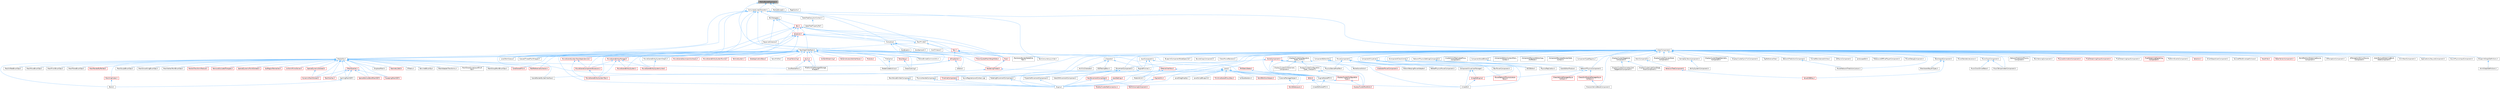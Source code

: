 digraph "MallocBinnedCommon.h"
{
 // INTERACTIVE_SVG=YES
 // LATEX_PDF_SIZE
  bgcolor="transparent";
  edge [fontname=Helvetica,fontsize=10,labelfontname=Helvetica,labelfontsize=10];
  node [fontname=Helvetica,fontsize=10,shape=box,height=0.2,width=0.4];
  Node1 [id="Node000001",label="MallocBinnedCommon.h",height=0.2,width=0.4,color="gray40", fillcolor="grey60", style="filled", fontcolor="black",tooltip=" "];
  Node1 -> Node2 [id="edge1_Node000001_Node000002",dir="back",color="steelblue1",style="solid",tooltip=" "];
  Node2 [id="Node000002",label="ConcurrentLinearAllocator.h",height=0.2,width=0.4,color="grey40", fillcolor="white", style="filled",URL="$d7/d84/ConcurrentLinearAllocator_8h.html",tooltip=" "];
  Node2 -> Node3 [id="edge2_Node000002_Node000003",dir="back",color="steelblue1",style="solid",tooltip=" "];
  Node3 [id="Node000003",label="ActorComponent.h",height=0.2,width=0.4,color="grey40", fillcolor="white", style="filled",URL="$da/db1/ActorComponent_8h.html",tooltip=" "];
  Node3 -> Node4 [id="edge3_Node000003_Node000004",dir="back",color="steelblue1",style="solid",tooltip=" "];
  Node4 [id="Node000004",label="AIPerceptionComponent.h",height=0.2,width=0.4,color="grey40", fillcolor="white", style="filled",URL="$d6/d0a/AIPerceptionComponent_8h.html",tooltip=" "];
  Node3 -> Node5 [id="edge4_Node000003_Node000005",dir="back",color="steelblue1",style="solid",tooltip=" "];
  Node5 [id="Node000005",label="AIPerceptionStimuliSource\lComponent.h",height=0.2,width=0.4,color="grey40", fillcolor="white", style="filled",URL="$df/da3/AIPerceptionStimuliSourceComponent_8h.html",tooltip=" "];
  Node3 -> Node6 [id="edge5_Node000003_Node000006",dir="back",color="steelblue1",style="solid",tooltip=" "];
  Node6 [id="Node000006",label="ActorTextureStreamingBuild\lDataComponent.h",height=0.2,width=0.4,color="grey40", fillcolor="white", style="filled",URL="$d2/d6d/ActorTextureStreamingBuildDataComponent_8h.html",tooltip=" "];
  Node3 -> Node7 [id="edge6_Node000003_Node000007",dir="back",color="steelblue1",style="solid",tooltip=" "];
  Node7 [id="Node000007",label="AnimNextComponent.h",height=0.2,width=0.4,color="grey40", fillcolor="white", style="filled",URL="$d2/d67/AnimNextComponent_8h.html",tooltip=" "];
  Node3 -> Node8 [id="edge7_Node000003_Node000008",dir="back",color="steelblue1",style="solid",tooltip=" "];
  Node8 [id="Node000008",label="ApplicationLifecycleComponent.h",height=0.2,width=0.4,color="grey40", fillcolor="white", style="filled",URL="$de/db6/ApplicationLifecycleComponent_8h.html",tooltip=" "];
  Node3 -> Node9 [id="edge8_Node000003_Node000009",dir="back",color="steelblue1",style="solid",tooltip=" "];
  Node9 [id="Node000009",label="AsyncPhysicsInputComponent.h",height=0.2,width=0.4,color="grey40", fillcolor="white", style="filled",URL="$da/d20/AsyncPhysicsInputComponent_8h.html",tooltip=" "];
  Node3 -> Node10 [id="edge9_Node000003_Node000010",dir="back",color="steelblue1",style="solid",tooltip=" "];
  Node10 [id="Node000010",label="BlackboardComponent.h",height=0.2,width=0.4,color="grey40", fillcolor="white", style="filled",URL="$d9/d2d/BlackboardComponent_8h.html",tooltip=" "];
  Node10 -> Node11 [id="edge10_Node000010_Node000011",dir="back",color="steelblue1",style="solid",tooltip=" "];
  Node11 [id="Node000011",label="BlackboardKeyAllTypes.h",height=0.2,width=0.4,color="grey40", fillcolor="white", style="filled",URL="$d5/d34/BlackboardKeyAllTypes_8h.html",tooltip=" "];
  Node10 -> Node12 [id="edge11_Node000010_Node000012",dir="back",color="steelblue1",style="solid",tooltip=" "];
  Node12 [id="Node000012",label="ValueOrBBKey.h",height=0.2,width=0.4,color="red", fillcolor="#FFF0F0", style="filled",URL="$d4/d32/ValueOrBBKey_8h.html",tooltip=" "];
  Node3 -> Node36 [id="edge12_Node000003_Node000036",dir="back",color="steelblue1",style="solid",tooltip=" "];
  Node36 [id="Node000036",label="BlueprintComponentNodeSpawner.h",height=0.2,width=0.4,color="grey40", fillcolor="white", style="filled",URL="$d2/d98/BlueprintComponentNodeSpawner_8h.html",tooltip=" "];
  Node3 -> Node37 [id="edge13_Node000003_Node000037",dir="back",color="steelblue1",style="solid",tooltip=" "];
  Node37 [id="Node000037",label="BlueprintGraphDefinitions.h",height=0.2,width=0.4,color="grey40", fillcolor="white", style="filled",URL="$d7/d5e/BlueprintGraphDefinitions_8h.html",tooltip=" "];
  Node37 -> Node38 [id="edge14_Node000037_Node000038",dir="back",color="steelblue1",style="solid",tooltip=" "];
  Node38 [id="Node000038",label="AnimGraphDefinitions.h",height=0.2,width=0.4,color="grey40", fillcolor="white", style="filled",URL="$d9/d78/AnimGraphDefinitions_8h.html",tooltip=" "];
  Node3 -> Node39 [id="edge15_Node000003_Node000039",dir="back",color="steelblue1",style="solid",tooltip=" "];
  Node39 [id="Node000039",label="BoundsCopyComponent.h",height=0.2,width=0.4,color="grey40", fillcolor="white", style="filled",URL="$d2/d10/BoundsCopyComponent_8h.html",tooltip=" "];
  Node3 -> Node40 [id="edge16_Node000003_Node000040",dir="back",color="steelblue1",style="solid",tooltip=" "];
  Node40 [id="Node000040",label="BrainComponent.h",height=0.2,width=0.4,color="grey40", fillcolor="white", style="filled",URL="$d6/dc0/BrainComponent_8h.html",tooltip=" "];
  Node40 -> Node41 [id="edge17_Node000040_Node000041",dir="back",color="steelblue1",style="solid",tooltip=" "];
  Node41 [id="Node000041",label="BehaviorTreeComponent.h",height=0.2,width=0.4,color="red", fillcolor="#FFF0F0", style="filled",URL="$dc/d7b/BehaviorTreeComponent_8h.html",tooltip=" "];
  Node41 -> Node12 [id="edge18_Node000041_Node000012",dir="back",color="steelblue1",style="solid",tooltip=" "];
  Node3 -> Node69 [id="edge19_Node000003_Node000069",dir="back",color="steelblue1",style="solid",tooltip=" "];
  Node69 [id="Node000069",label="ChaosMoverBackend.h",height=0.2,width=0.4,color="grey40", fillcolor="white", style="filled",URL="$de/d0f/ChaosMoverBackend_8h.html",tooltip=" "];
  Node3 -> Node70 [id="edge20_Node000003_Node000070",dir="back",color="steelblue1",style="solid",tooltip=" "];
  Node70 [id="Node000070",label="Character.h",height=0.2,width=0.4,color="grey40", fillcolor="white", style="filled",URL="$db/dc7/Character_8h.html",tooltip=" "];
  Node70 -> Node71 [id="edge21_Node000070_Node000071",dir="back",color="steelblue1",style="solid",tooltip=" "];
  Node71 [id="Node000071",label="ArchVisCharacter.h",height=0.2,width=0.4,color="grey40", fillcolor="white", style="filled",URL="$d3/d2b/ArchVisCharacter_8h.html",tooltip=" "];
  Node70 -> Node72 [id="edge22_Node000070_Node000072",dir="back",color="steelblue1",style="solid",tooltip=" "];
  Node72 [id="Node000072",label="EQSTestingPawn.h",height=0.2,width=0.4,color="grey40", fillcolor="white", style="filled",URL="$de/d48/EQSTestingPawn_8h.html",tooltip=" "];
  Node70 -> Node73 [id="edge23_Node000070_Node000073",dir="back",color="steelblue1",style="solid",tooltip=" "];
  Node73 [id="Node000073",label="EngineMinimal.h",height=0.2,width=0.4,color="grey40", fillcolor="white", style="filled",URL="$d0/d2c/EngineMinimal_8h.html",tooltip=" "];
  Node73 -> Node74 [id="edge24_Node000073_Node000074",dir="back",color="steelblue1",style="solid",tooltip=" "];
  Node74 [id="Node000074",label="Engine.h",height=0.2,width=0.4,color="grey40", fillcolor="white", style="filled",URL="$d1/d34/Public_2Engine_8h.html",tooltip=" "];
  Node3 -> Node75 [id="edge25_Node000003_Node000075",dir="back",color="steelblue1",style="solid",tooltip=" "];
  Node75 [id="Node000075",label="ClusterUnionReplicatedProxy\lComponent.h",height=0.2,width=0.4,color="grey40", fillcolor="white", style="filled",URL="$da/d2c/ClusterUnionReplicatedProxyComponent_8h.html",tooltip=" "];
  Node3 -> Node76 [id="edge26_Node000003_Node000076",dir="back",color="steelblue1",style="solid",tooltip=" "];
  Node76 [id="Node000076",label="ComponentAssetBroker.h",height=0.2,width=0.4,color="grey40", fillcolor="white", style="filled",URL="$da/ddd/ComponentAssetBroker_8h.html",tooltip=" "];
  Node76 -> Node77 [id="edge27_Node000076_Node000077",dir="back",color="steelblue1",style="solid",tooltip=" "];
  Node77 [id="Node000077",label="AudioEditorModule.h",height=0.2,width=0.4,color="grey40", fillcolor="white", style="filled",URL="$d4/d28/AudioEditorModule_8h.html",tooltip=" "];
  Node3 -> Node78 [id="edge28_Node000003_Node000078",dir="back",color="steelblue1",style="solid",tooltip=" "];
  Node78 [id="Node000078",label="ComponentEditorContextMenu\lContex.h",height=0.2,width=0.4,color="grey40", fillcolor="white", style="filled",URL="$db/d71/ComponentEditorContextMenuContex_8h.html",tooltip=" "];
  Node3 -> Node79 [id="edge29_Node000003_Node000079",dir="back",color="steelblue1",style="solid",tooltip=" "];
  Node79 [id="Node000079",label="ComponentEditorUtils.h",height=0.2,width=0.4,color="grey40", fillcolor="white", style="filled",URL="$d0/d4b/ComponentEditorUtils_8h.html",tooltip=" "];
  Node79 -> Node80 [id="edge30_Node000079_Node000080",dir="back",color="steelblue1",style="solid",tooltip=" "];
  Node80 [id="Node000080",label="PackedLevelActor.h",height=0.2,width=0.4,color="grey40", fillcolor="white", style="filled",URL="$d7/dfa/PackedLevelActor_8h.html",tooltip=" "];
  Node79 -> Node81 [id="edge31_Node000079_Node000081",dir="back",color="steelblue1",style="solid",tooltip=" "];
  Node81 [id="Node000081",label="UnrealEd.h",height=0.2,width=0.4,color="grey40", fillcolor="white", style="filled",URL="$d2/d5f/UnrealEd_8h.html",tooltip=" "];
  Node3 -> Node82 [id="edge32_Node000003_Node000082",dir="back",color="steelblue1",style="solid",tooltip=" "];
  Node82 [id="Node000082",label="ComponentElementEditorCopy\lAndPaste.h",height=0.2,width=0.4,color="grey40", fillcolor="white", style="filled",URL="$da/d37/ComponentElementEditorCopyAndPaste_8h.html",tooltip=" "];
  Node3 -> Node83 [id="edge33_Node000003_Node000083",dir="back",color="steelblue1",style="solid",tooltip=" "];
  Node83 [id="Node000083",label="ComponentRecreateRenderState\lContext.h",height=0.2,width=0.4,color="grey40", fillcolor="white", style="filled",URL="$de/dd0/ComponentRecreateRenderStateContext_8h.html",tooltip=" "];
  Node3 -> Node84 [id="edge34_Node000003_Node000084",dir="back",color="steelblue1",style="solid",tooltip=" "];
  Node84 [id="Node000084",label="ComponentTypeRegistry.h",height=0.2,width=0.4,color="grey40", fillcolor="white", style="filled",URL="$dd/d81/ComponentTypeRegistry_8h.html",tooltip=" "];
  Node3 -> Node85 [id="edge35_Node000003_Node000085",dir="back",color="steelblue1",style="solid",tooltip=" "];
  Node85 [id="Node000085",label="ComponentVisualizer.h",height=0.2,width=0.4,color="grey40", fillcolor="white", style="filled",URL="$d3/d9b/ComponentVisualizer_8h.html",tooltip=" "];
  Node85 -> Node86 [id="edge36_Node000085_Node000086",dir="back",color="steelblue1",style="solid",tooltip=" "];
  Node86 [id="Node000086",label="ComponentVisualizerManager.h",height=0.2,width=0.4,color="grey40", fillcolor="white", style="filled",URL="$d5/d81/ComponentVisualizerManager_8h.html",tooltip=" "];
  Node86 -> Node81 [id="edge37_Node000086_Node000081",dir="back",color="steelblue1",style="solid",tooltip=" "];
  Node86 -> Node87 [id="edge38_Node000086_Node000087",dir="back",color="steelblue1",style="solid",tooltip=" "];
  Node87 [id="Node000087",label="UnrealEdEngine.h",height=0.2,width=0.4,color="red", fillcolor="#FFF0F0", style="filled",URL="$d2/d51/UnrealEdEngine_8h.html",tooltip=" "];
  Node87 -> Node81 [id="edge39_Node000087_Node000081",dir="back",color="steelblue1",style="solid",tooltip=" "];
  Node85 -> Node81 [id="edge40_Node000085_Node000081",dir="back",color="steelblue1",style="solid",tooltip=" "];
  Node85 -> Node87 [id="edge41_Node000085_Node000087",dir="back",color="steelblue1",style="solid",tooltip=" "];
  Node3 -> Node89 [id="edge42_Node000003_Node000089",dir="back",color="steelblue1",style="solid",tooltip=" "];
  Node89 [id="Node000089",label="DisplayClusterConfiguration\lTypes_ICVFX.h",height=0.2,width=0.4,color="grey40", fillcolor="white", style="filled",URL="$d3/dc4/DisplayClusterConfigurationTypes__ICVFX_8h.html",tooltip=" "];
  Node89 -> Node90 [id="edge43_Node000089_Node000090",dir="back",color="steelblue1",style="solid",tooltip=" "];
  Node90 [id="Node000090",label="DisplayClusterConfiguration\lTypes.h",height=0.2,width=0.4,color="red", fillcolor="#FFF0F0", style="filled",URL="$d5/dc6/DisplayClusterConfigurationTypes_8h.html",tooltip=" "];
  Node90 -> Node93 [id="edge44_Node000090_Node000093",dir="back",color="steelblue1",style="solid",tooltip=" "];
  Node93 [id="Node000093",label="DisplayClusterNetConnection.h",height=0.2,width=0.4,color="red", fillcolor="#FFF0F0", style="filled",URL="$d0/df0/DisplayClusterNetConnection_8h.html",tooltip=" "];
  Node90 -> Node95 [id="edge45_Node000090_Node000095",dir="back",color="steelblue1",style="solid",tooltip=" "];
  Node95 [id="Node000095",label="DisplayClusterRootActor.h",height=0.2,width=0.4,color="red", fillcolor="#FFF0F0", style="filled",URL="$d0/d41/DisplayClusterRootActor_8h.html",tooltip=" "];
  Node89 -> Node100 [id="edge46_Node000089_Node000100",dir="back",color="steelblue1",style="solid",tooltip=" "];
  Node100 [id="Node000100",label="DisplayClusterConfiguration\lTypes_Viewport.h",height=0.2,width=0.4,color="grey40", fillcolor="white", style="filled",URL="$d1/d6b/DisplayClusterConfigurationTypes__Viewport_8h.html",tooltip=" "];
  Node100 -> Node90 [id="edge47_Node000100_Node000090",dir="back",color="steelblue1",style="solid",tooltip=" "];
  Node100 -> Node95 [id="edge48_Node000100_Node000095",dir="back",color="steelblue1",style="solid",tooltip=" "];
  Node89 -> Node101 [id="edge49_Node000089_Node000101",dir="back",color="steelblue1",style="solid",tooltip=" "];
  Node101 [id="Node000101",label="DisplayClusterICVFXCamera\lComponent.h",height=0.2,width=0.4,color="grey40", fillcolor="white", style="filled",URL="$d9/de0/DisplayClusterICVFXCameraComponent_8h.html",tooltip=" "];
  Node89 -> Node95 [id="edge50_Node000089_Node000095",dir="back",color="steelblue1",style="solid",tooltip=" "];
  Node3 -> Node102 [id="edge51_Node000003_Node000102",dir="back",color="steelblue1",style="solid",tooltip=" "];
  Node102 [id="Node000102",label="DisplayClusterPreviewShare\lComponent.h",height=0.2,width=0.4,color="grey40", fillcolor="white", style="filled",URL="$d0/d2c/DisplayClusterPreviewShareComponent_8h.html",tooltip=" "];
  Node3 -> Node103 [id="edge52_Node000003_Node000103",dir="back",color="steelblue1",style="solid",tooltip=" "];
  Node103 [id="Node000103",label="DisplayClusterStageActor\lComponent.h",height=0.2,width=0.4,color="grey40", fillcolor="white", style="filled",URL="$d6/d98/DisplayClusterStageActorComponent_8h.html",tooltip=" "];
  Node103 -> Node104 [id="edge53_Node000103_Node000104",dir="back",color="steelblue1",style="solid",tooltip=" "];
  Node104 [id="Node000104",label="DisplayClusterChromakeyCard\lStageActorComponent.h",height=0.2,width=0.4,color="grey40", fillcolor="white", style="filled",URL="$db/dbc/DisplayClusterChromakeyCardStageActorComponent_8h.html",tooltip=" "];
  Node103 -> Node105 [id="edge54_Node000103_Node000105",dir="back",color="steelblue1",style="solid",tooltip=" "];
  Node105 [id="Node000105",label="DisplayClusterLightCardStage\lActorComponent.h",height=0.2,width=0.4,color="grey40", fillcolor="white", style="filled",URL="$d0/db9/DisplayClusterLightCardStageActorComponent_8h.html",tooltip=" "];
  Node3 -> Node106 [id="edge55_Node000003_Node000106",dir="back",color="steelblue1",style="solid",tooltip=" "];
  Node106 [id="Node000106",label="DisplayClusterStageGeometry\lComponent.h",height=0.2,width=0.4,color="grey40", fillcolor="white", style="filled",URL="$d2/df3/DisplayClusterStageGeometryComponent_8h.html",tooltip=" "];
  Node3 -> Node107 [id="edge56_Node000003_Node000107",dir="back",color="steelblue1",style="solid",tooltip=" "];
  Node107 [id="Node000107",label="DisplayClusterSyncTickComponent.h",height=0.2,width=0.4,color="grey40", fillcolor="white", style="filled",URL="$d5/d00/DisplayClusterSyncTickComponent_8h.html",tooltip=" "];
  Node3 -> Node108 [id="edge57_Node000003_Node000108",dir="back",color="steelblue1",style="solid",tooltip=" "];
  Node108 [id="Node000108",label="DlgReferenceTree.h",height=0.2,width=0.4,color="grey40", fillcolor="white", style="filled",URL="$db/dd3/DlgReferenceTree_8h.html",tooltip=" "];
  Node3 -> Node73 [id="edge58_Node000003_Node000073",dir="back",color="steelblue1",style="solid",tooltip=" "];
  Node3 -> Node109 [id="edge59_Node000003_Node000109",dir="back",color="steelblue1",style="solid",tooltip=" "];
  Node109 [id="Node000109",label="EngineSharedPCH.h",height=0.2,width=0.4,color="grey40", fillcolor="white", style="filled",URL="$dc/dbb/EngineSharedPCH_8h.html",tooltip=" "];
  Node109 -> Node110 [id="edge60_Node000109_Node000110",dir="back",color="steelblue1",style="solid",tooltip=" "];
  Node110 [id="Node000110",label="UnrealEdSharedPCH.h",height=0.2,width=0.4,color="grey40", fillcolor="white", style="filled",URL="$d1/de6/UnrealEdSharedPCH_8h.html",tooltip=" "];
  Node3 -> Node111 [id="edge61_Node000003_Node000111",dir="back",color="steelblue1",style="solid",tooltip=" "];
  Node111 [id="Node000111",label="GameplayTasksComponent.h",height=0.2,width=0.4,color="grey40", fillcolor="white", style="filled",URL="$d6/d36/GameplayTasksComponent_8h.html",tooltip=" "];
  Node111 -> Node112 [id="edge62_Node000111_Node000112",dir="back",color="steelblue1",style="solid",tooltip=" "];
  Node112 [id="Node000112",label="AbilitySystemComponent.h",height=0.2,width=0.4,color="grey40", fillcolor="white", style="filled",URL="$d0/da3/AbilitySystemComponent_8h.html",tooltip=" "];
  Node3 -> Node113 [id="edge63_Node000003_Node000113",dir="back",color="steelblue1",style="solid",tooltip=" "];
  Node113 [id="Node000113",label="InputComponent.h",height=0.2,width=0.4,color="grey40", fillcolor="white", style="filled",URL="$d4/de7/InputComponent_8h.html",tooltip=" "];
  Node113 -> Node73 [id="edge64_Node000113_Node000073",dir="back",color="steelblue1",style="solid",tooltip=" "];
  Node113 -> Node109 [id="edge65_Node000113_Node000109",dir="back",color="steelblue1",style="solid",tooltip=" "];
  Node113 -> Node114 [id="edge66_Node000113_Node000114",dir="back",color="steelblue1",style="solid",tooltip=" "];
  Node114 [id="Node000114",label="InputSettings.h",height=0.2,width=0.4,color="red", fillcolor="#FFF0F0", style="filled",URL="$da/d88/InputSettings_8h.html",tooltip=" "];
  Node114 -> Node74 [id="edge67_Node000114_Node000074",dir="back",color="steelblue1",style="solid",tooltip=" "];
  Node3 -> Node117 [id="edge68_Node000003_Node000117",dir="back",color="steelblue1",style="solid",tooltip=" "];
  Node117 [id="Node000117",label="KismetReinstanceUtilities.h",height=0.2,width=0.4,color="grey40", fillcolor="white", style="filled",URL="$d4/dae/KismetReinstanceUtilities_8h.html",tooltip=" "];
  Node3 -> Node118 [id="edge69_Node000003_Node000118",dir="back",color="steelblue1",style="solid",tooltip=" "];
  Node118 [id="Node000118",label="LODSyncComponent.h",height=0.2,width=0.4,color="grey40", fillcolor="white", style="filled",URL="$d0/dbf/LODSyncComponent_8h.html",tooltip=" "];
  Node3 -> Node119 [id="edge70_Node000003_Node000119",dir="back",color="steelblue1",style="solid",tooltip=" "];
  Node119 [id="Node000119",label="LandscapeEdit.h",height=0.2,width=0.4,color="grey40", fillcolor="white", style="filled",URL="$df/d61/LandscapeEdit_8h.html",tooltip=" "];
  Node3 -> Node120 [id="edge71_Node000003_Node000120",dir="back",color="steelblue1",style="solid",tooltip=" "];
  Node120 [id="Node000120",label="Level.h",height=0.2,width=0.4,color="grey40", fillcolor="white", style="filled",URL="$d9/da2/Level_8h.html",tooltip=" "];
  Node120 -> Node121 [id="edge72_Node000120_Node000121",dir="back",color="steelblue1",style="solid",tooltip=" "];
  Node121 [id="Node000121",label="AsyncRegisterLevelContext.cpp",height=0.2,width=0.4,color="grey40", fillcolor="white", style="filled",URL="$da/df8/AsyncRegisterLevelContext_8cpp.html",tooltip=" "];
  Node120 -> Node122 [id="edge73_Node000120_Node000122",dir="back",color="steelblue1",style="solid",tooltip=" "];
  Node122 [id="Node000122",label="Editor.h",height=0.2,width=0.4,color="red", fillcolor="#FFF0F0", style="filled",URL="$de/d6e/Editor_8h.html",tooltip=" "];
  Node122 -> Node81 [id="edge74_Node000122_Node000081",dir="back",color="steelblue1",style="solid",tooltip=" "];
  Node122 -> Node110 [id="edge75_Node000122_Node000110",dir="back",color="steelblue1",style="solid",tooltip=" "];
  Node120 -> Node74 [id="edge76_Node000120_Node000074",dir="back",color="steelblue1",style="solid",tooltip=" "];
  Node120 -> Node109 [id="edge77_Node000120_Node000109",dir="back",color="steelblue1",style="solid",tooltip=" "];
  Node120 -> Node349 [id="edge78_Node000120_Node000349",dir="back",color="steelblue1",style="solid",tooltip=" "];
  Node349 [id="Node000349",label="EngineUtils.h",height=0.2,width=0.4,color="red", fillcolor="#FFF0F0", style="filled",URL="$d4/d61/EngineUtils_8h.html",tooltip=" "];
  Node349 -> Node74 [id="edge79_Node000349_Node000074",dir="back",color="steelblue1",style="solid",tooltip=" "];
  Node120 -> Node356 [id="edge80_Node000120_Node000356",dir="back",color="steelblue1",style="solid",tooltip=" "];
  Node356 [id="Node000356",label="ExternalPackageHelper.h",height=0.2,width=0.4,color="grey40", fillcolor="white", style="filled",URL="$d3/d2f/ExternalPackageHelper_8h.html",tooltip=" "];
  Node356 -> Node357 [id="edge81_Node000356_Node000357",dir="back",color="steelblue1",style="solid",tooltip=" "];
  Node357 [id="Node000357",label="WorldDataLayers.h",height=0.2,width=0.4,color="red", fillcolor="#FFF0F0", style="filled",URL="$d1/d1d/WorldDataLayers_8h.html",tooltip=" "];
  Node120 -> Node358 [id="edge82_Node000120_Node000358",dir="back",color="steelblue1",style="solid",tooltip=" "];
  Node358 [id="Node000358",label="LevelDragDropOp.h",height=0.2,width=0.4,color="grey40", fillcolor="white", style="filled",URL="$dc/da5/LevelDragDropOp_8h.html",tooltip=" "];
  Node120 -> Node359 [id="edge83_Node000120_Node000359",dir="back",color="steelblue1",style="solid",tooltip=" "];
  Node359 [id="Node000359",label="LevelScriptBlueprint.h",height=0.2,width=0.4,color="grey40", fillcolor="white", style="filled",URL="$da/dfb/LevelScriptBlueprint_8h.html",tooltip=" "];
  Node120 -> Node360 [id="edge84_Node000120_Node000360",dir="back",color="steelblue1",style="solid",tooltip=" "];
  Node360 [id="Node000360",label="PrimitiveSceneProxyDesc.h",height=0.2,width=0.4,color="red", fillcolor="#FFF0F0", style="filled",URL="$d8/d20/PrimitiveSceneProxyDesc_8h.html",tooltip=" "];
  Node120 -> Node371 [id="edge85_Node000120_Node000371",dir="back",color="steelblue1",style="solid",tooltip=" "];
  Node371 [id="Node000371",label="SurfaceIterators.h",height=0.2,width=0.4,color="grey40", fillcolor="white", style="filled",URL="$da/de6/SurfaceIterators_8h.html",tooltip=" "];
  Node120 -> Node357 [id="edge86_Node000120_Node000357",dir="back",color="steelblue1",style="solid",tooltip=" "];
  Node120 -> Node372 [id="edge87_Node000120_Node000372",dir="back",color="steelblue1",style="solid",tooltip=" "];
  Node372 [id="Node000372",label="WorldPartitionHelpers.h",height=0.2,width=0.4,color="red", fillcolor="#FFF0F0", style="filled",URL="$d9/dff/WorldPartitionHelpers_8h.html",tooltip=" "];
  Node3 -> Node374 [id="edge88_Node000003_Node000374",dir="back",color="steelblue1",style="solid",tooltip=" "];
  Node374 [id="Node000374",label="MarkActorRenderStateDirty\lTask.h",height=0.2,width=0.4,color="grey40", fillcolor="white", style="filled",URL="$d0/d61/MarkActorRenderStateDirtyTask_8h.html",tooltip=" "];
  Node3 -> Node375 [id="edge89_Node000003_Node000375",dir="back",color="steelblue1",style="solid",tooltip=" "];
  Node375 [id="Node000375",label="MaterialList.h",height=0.2,width=0.4,color="grey40", fillcolor="white", style="filled",URL="$df/d0c/MaterialList_8h.html",tooltip=" "];
  Node3 -> Node376 [id="edge90_Node000003_Node000376",dir="back",color="steelblue1",style="solid",tooltip=" "];
  Node376 [id="Node000376",label="MetasoundOfflinePlayerComponent.h",height=0.2,width=0.4,color="grey40", fillcolor="white", style="filled",URL="$d8/d8f/MetasoundOfflinePlayerComponent_8h.html",tooltip=" "];
  Node3 -> Node377 [id="edge91_Node000003_Node000377",dir="back",color="steelblue1",style="solid",tooltip=" "];
  Node377 [id="Node000377",label="ModularVehicleBaseComponent.h",height=0.2,width=0.4,color="grey40", fillcolor="white", style="filled",URL="$d3/dc7/ModularVehicleBaseComponent_8h.html",tooltip=" "];
  Node3 -> Node378 [id="edge92_Node000003_Node000378",dir="back",color="steelblue1",style="solid",tooltip=" "];
  Node378 [id="Node000378",label="MovementComponent.h",height=0.2,width=0.4,color="grey40", fillcolor="white", style="filled",URL="$dd/dc8/MovementComponent_8h.html",tooltip=" "];
  Node378 -> Node74 [id="edge93_Node000378_Node000074",dir="back",color="steelblue1",style="solid",tooltip=" "];
  Node378 -> Node379 [id="edge94_Node000378_Node000379",dir="back",color="steelblue1",style="solid",tooltip=" "];
  Node379 [id="Node000379",label="InterpToMovementComponent.h",height=0.2,width=0.4,color="grey40", fillcolor="white", style="filled",URL="$db/d5e/InterpToMovementComponent_8h.html",tooltip=" "];
  Node378 -> Node380 [id="edge95_Node000378_Node000380",dir="back",color="steelblue1",style="solid",tooltip=" "];
  Node380 [id="Node000380",label="NavMovementComponent.h",height=0.2,width=0.4,color="red", fillcolor="#FFF0F0", style="filled",URL="$de/d97/NavMovementComponent_8h.html",tooltip=" "];
  Node380 -> Node74 [id="edge96_Node000380_Node000074",dir="back",color="steelblue1",style="solid",tooltip=" "];
  Node380 -> Node381 [id="edge97_Node000380_Node000381",dir="back",color="steelblue1",style="solid",tooltip=" "];
  Node381 [id="Node000381",label="PathFollowingComponent.h",height=0.2,width=0.4,color="red", fillcolor="#FFF0F0", style="filled",URL="$d5/d0b/PathFollowingComponent_8h.html",tooltip=" "];
  Node378 -> Node403 [id="edge98_Node000378_Node000403",dir="back",color="steelblue1",style="solid",tooltip=" "];
  Node403 [id="Node000403",label="ProjectileMovementComponent.h",height=0.2,width=0.4,color="grey40", fillcolor="white", style="filled",URL="$dd/d2f/ProjectileMovementComponent_8h.html",tooltip=" "];
  Node403 -> Node74 [id="edge99_Node000403_Node000074",dir="back",color="steelblue1",style="solid",tooltip=" "];
  Node378 -> Node404 [id="edge100_Node000378_Node000404",dir="back",color="steelblue1",style="solid",tooltip=" "];
  Node404 [id="Node000404",label="RotatingMovementComponent.h",height=0.2,width=0.4,color="grey40", fillcolor="white", style="filled",URL="$da/db6/RotatingMovementComponent_8h.html",tooltip=" "];
  Node404 -> Node74 [id="edge101_Node000404_Node000074",dir="back",color="steelblue1",style="solid",tooltip=" "];
  Node3 -> Node405 [id="edge102_Node000003_Node000405",dir="back",color="steelblue1",style="solid",tooltip=" "];
  Node405 [id="Node000405",label="MoverComponent.h",height=0.2,width=0.4,color="grey40", fillcolor="white", style="filled",URL="$dc/d95/MoverComponent_8h.html",tooltip=" "];
  Node405 -> Node406 [id="edge103_Node000405_Node000406",dir="back",color="steelblue1",style="solid",tooltip=" "];
  Node406 [id="Node000406",label="CharacterMoverComponent.h",height=0.2,width=0.4,color="red", fillcolor="#FFF0F0", style="filled",URL="$d2/d92/CharacterMoverComponent_8h.html",tooltip=" "];
  Node405 -> Node409 [id="edge104_Node000405_Node000409",dir="back",color="steelblue1",style="solid",tooltip=" "];
  Node409 [id="Node000409",label="MotionWarpingMoverAdapter.h",height=0.2,width=0.4,color="grey40", fillcolor="white", style="filled",URL="$d2/dbb/MotionWarpingMoverAdapter_8h.html",tooltip=" "];
  Node405 -> Node400 [id="edge105_Node000405_Node000400",dir="back",color="steelblue1",style="solid",tooltip=" "];
  Node400 [id="Node000400",label="MoverNetworkPhysicsLiaison\lBase.h",height=0.2,width=0.4,color="red", fillcolor="#FFF0F0", style="filled",URL="$d6/d54/MoverNetworkPhysicsLiaisonBase_8h.html",tooltip=" "];
  Node405 -> Node410 [id="edge106_Node000405_Node000410",dir="back",color="steelblue1",style="solid",tooltip=" "];
  Node410 [id="Node000410",label="NavMoverComponent.h",height=0.2,width=0.4,color="grey40", fillcolor="white", style="filled",URL="$df/dbc/NavMoverComponent_8h.html",tooltip=" "];
  Node405 -> Node411 [id="edge107_Node000405_Node000411",dir="back",color="steelblue1",style="solid",tooltip=" "];
  Node411 [id="Node000411",label="PathedPhysicsMoverComponent.h",height=0.2,width=0.4,color="grey40", fillcolor="white", style="filled",URL="$d2/dea/PathedPhysicsMoverComponent_8h.html",tooltip=" "];
  Node405 -> Node412 [id="edge108_Node000405_Node000412",dir="back",color="steelblue1",style="solid",tooltip=" "];
  Node412 [id="Node000412",label="PhysicsStanceModifier.h",height=0.2,width=0.4,color="grey40", fillcolor="white", style="filled",URL="$dc/d04/PhysicsStanceModifier_8h.html",tooltip=" "];
  Node3 -> Node413 [id="edge109_Node000003_Node000413",dir="back",color="steelblue1",style="solid",tooltip=" "];
  Node413 [id="Node000413",label="MoverDebugComponent.h",height=0.2,width=0.4,color="grey40", fillcolor="white", style="filled",URL="$d8/d6c/MoverDebugComponent_8h.html",tooltip=" "];
  Node3 -> Node414 [id="edge110_Node000003_Node000414",dir="back",color="steelblue1",style="solid",tooltip=" "];
  Node414 [id="Node000414",label="MoverNetworkPredictionLiaison.h",height=0.2,width=0.4,color="grey40", fillcolor="white", style="filled",URL="$d3/da4/MoverNetworkPredictionLiaison_8h.html",tooltip=" "];
  Node3 -> Node415 [id="edge111_Node000003_Node000415",dir="back",color="steelblue1",style="solid",tooltip=" "];
  Node415 [id="Node000415",label="MoverStandaloneLiaison.h",height=0.2,width=0.4,color="grey40", fillcolor="white", style="filled",URL="$dd/d84/MoverStandaloneLiaison_8h.html",tooltip=" "];
  Node3 -> Node416 [id="edge112_Node000003_Node000416",dir="back",color="steelblue1",style="solid",tooltip=" "];
  Node416 [id="Node000416",label="MusicClockComponent.h",height=0.2,width=0.4,color="grey40", fillcolor="white", style="filled",URL="$dc/dd9/MusicClockComponent_8h.html",tooltip=" "];
  Node416 -> Node417 [id="edge113_Node000416_Node000417",dir="back",color="steelblue1",style="solid",tooltip=" "];
  Node417 [id="Node000417",label="MusicClockDriverBase.h",height=0.2,width=0.4,color="grey40", fillcolor="white", style="filled",URL="$d5/d9a/MusicClockDriverBase_8h.html",tooltip=" "];
  Node416 -> Node418 [id="edge114_Node000416_Node000418",dir="back",color="steelblue1",style="solid",tooltip=" "];
  Node418 [id="Node000418",label="MusicTempometerComponent.h",height=0.2,width=0.4,color="grey40", fillcolor="white", style="filled",URL="$d9/ddf/MusicTempometerComponent_8h.html",tooltip=" "];
  Node3 -> Node418 [id="edge115_Node000003_Node000418",dir="back",color="steelblue1",style="solid",tooltip=" "];
  Node3 -> Node410 [id="edge116_Node000003_Node000410",dir="back",color="steelblue1",style="solid",tooltip=" "];
  Node3 -> Node393 [id="edge117_Node000003_Node000393",dir="back",color="steelblue1",style="solid",tooltip=" "];
  Node393 [id="Node000393",label="NetworkPhysicsComponent.h",height=0.2,width=0.4,color="grey40", fillcolor="white", style="filled",URL="$d5/dcb/NetworkPhysicsComponent_8h.html",tooltip=" "];
  Node393 -> Node394 [id="edge118_Node000393_Node000394",dir="back",color="steelblue1",style="solid",tooltip=" "];
  Node394 [id="Node000394",label="ChaosSimModuleManagerAsync\lCallback.h",height=0.2,width=0.4,color="red", fillcolor="#FFF0F0", style="filled",URL="$d7/dd0/ChaosSimModuleManagerAsyncCallback_8h.html",tooltip=" "];
  Node394 -> Node377 [id="edge119_Node000394_Node000377",dir="back",color="steelblue1",style="solid",tooltip=" "];
  Node393 -> Node398 [id="edge120_Node000393_Node000398",dir="back",color="steelblue1",style="solid",tooltip=" "];
  Node398 [id="Node000398",label="ChaosVehicleManagerAsync\lCallback.h",height=0.2,width=0.4,color="red", fillcolor="#FFF0F0", style="filled",URL="$d4/dea/ChaosVehicleManagerAsyncCallback_8h.html",tooltip=" "];
  Node393 -> Node400 [id="edge121_Node000393_Node000400",dir="back",color="steelblue1",style="solid",tooltip=" "];
  Node3 -> Node419 [id="edge122_Node000003_Node000419",dir="back",color="steelblue1",style="solid",tooltip=" "];
  Node419 [id="Node000419",label="NetworkPhysicsSettingsComponent.h",height=0.2,width=0.4,color="grey40", fillcolor="white", style="filled",URL="$dc/dea/NetworkPhysicsSettingsComponent_8h.html",tooltip=" "];
  Node419 -> Node393 [id="edge123_Node000419_Node000393",dir="back",color="steelblue1",style="solid",tooltip=" "];
  Node419 -> Node420 [id="edge124_Node000419_Node000420",dir="back",color="steelblue1",style="solid",tooltip=" "];
  Node420 [id="Node000420",label="PhysicsReplication.h",height=0.2,width=0.4,color="grey40", fillcolor="white", style="filled",URL="$dc/d56/PhysicsReplication_8h.html",tooltip=" "];
  Node3 -> Node421 [id="edge125_Node000003_Node000421",dir="back",color="steelblue1",style="solid",tooltip=" "];
  Node421 [id="Node000421",label="NetworkPredictionComponent.h",height=0.2,width=0.4,color="grey40", fillcolor="white", style="filled",URL="$d9/d97/NetworkPredictionComponent_8h.html",tooltip=" "];
  Node421 -> Node414 [id="edge126_Node000421_Node000414",dir="back",color="steelblue1",style="solid",tooltip=" "];
  Node3 -> Node422 [id="edge127_Node000003_Node000422",dir="back",color="steelblue1",style="solid",tooltip=" "];
  Node422 [id="Node000422",label="NetworkPredictionPhysics\lComponent.h",height=0.2,width=0.4,color="grey40", fillcolor="white", style="filled",URL="$d1/d6b/NetworkPredictionPhysicsComponent_8h.html",tooltip=" "];
  Node3 -> Node381 [id="edge128_Node000003_Node000381",dir="back",color="steelblue1",style="solid",tooltip=" "];
  Node3 -> Node423 [id="edge129_Node000003_Node000423",dir="back",color="steelblue1",style="solid",tooltip=" "];
  Node423 [id="Node000423",label="PawnNoiseEmitterComponent.h",height=0.2,width=0.4,color="grey40", fillcolor="white", style="filled",URL="$de/d71/PawnNoiseEmitterComponent_8h.html",tooltip=" "];
  Node423 -> Node74 [id="edge130_Node000423_Node000074",dir="back",color="steelblue1",style="solid",tooltip=" "];
  Node3 -> Node424 [id="edge131_Node000003_Node000424",dir="back",color="steelblue1",style="solid",tooltip=" "];
  Node424 [id="Node000424",label="PawnSensingComponent.h",height=0.2,width=0.4,color="grey40", fillcolor="white", style="filled",URL="$d0/d30/PawnSensingComponent_8h.html",tooltip=" "];
  Node3 -> Node425 [id="edge132_Node000003_Node000425",dir="back",color="steelblue1",style="solid",tooltip=" "];
  Node425 [id="Node000425",label="PhysicalAnimationComponent.h",height=0.2,width=0.4,color="red", fillcolor="#FFF0F0", style="filled",URL="$de/d7f/PhysicalAnimationComponent_8h.html",tooltip=" "];
  Node3 -> Node427 [id="edge133_Node000003_Node000427",dir="back",color="steelblue1",style="solid",tooltip=" "];
  Node427 [id="Node000427",label="PhysicsHandleComponent.h",height=0.2,width=0.4,color="grey40", fillcolor="white", style="filled",URL="$d5/dd0/PhysicsHandleComponent_8h.html",tooltip=" "];
  Node427 -> Node74 [id="edge134_Node000427_Node000074",dir="back",color="steelblue1",style="solid",tooltip=" "];
  Node3 -> Node428 [id="edge135_Node000003_Node000428",dir="back",color="steelblue1",style="solid",tooltip=" "];
  Node428 [id="Node000428",label="PixelStreaming2InputComponent.h",height=0.2,width=0.4,color="red", fillcolor="#FFF0F0", style="filled",URL="$da/dda/PixelStreaming2InputComponent_8h.html",tooltip=" "];
  Node3 -> Node430 [id="edge136_Node000003_Node000430",dir="back",color="steelblue1",style="solid",tooltip=" "];
  Node430 [id="Node000430",label="PixelStreamingInputComponent.h",height=0.2,width=0.4,color="grey40", fillcolor="white", style="filled",URL="$d5/d26/PixelStreamingInputComponent_8h.html",tooltip=" "];
  Node3 -> Node431 [id="edge137_Node000003_Node000431",dir="back",color="steelblue1",style="solid",tooltip=" "];
  Node431 [id="Node000431",label="PixelStreamingSignalling\lComponent.h",height=0.2,width=0.4,color="red", fillcolor="#FFF0F0", style="filled",URL="$df/d48/PixelStreamingSignallingComponent_8h.html",tooltip=" "];
  Node3 -> Node433 [id="edge138_Node000003_Node000433",dir="back",color="steelblue1",style="solid",tooltip=" "];
  Node433 [id="Node000433",label="PlatformEventsComponent.h",height=0.2,width=0.4,color="grey40", fillcolor="white", style="filled",URL="$d7/db9/PlatformEventsComponent_8h.html",tooltip=" "];
  Node3 -> Node434 [id="edge139_Node000003_Node000434",dir="back",color="steelblue1",style="solid",tooltip=" "];
  Node434 [id="Node000434",label="SComponentClassCombo.h",height=0.2,width=0.4,color="grey40", fillcolor="white", style="filled",URL="$dc/df2/SComponentClassCombo_8h.html",tooltip=" "];
  Node434 -> Node303 [id="edge140_Node000434_Node000303",dir="back",color="steelblue1",style="solid",tooltip=" "];
  Node303 [id="Node000303",label="SSCSEditor.h",height=0.2,width=0.4,color="grey40", fillcolor="white", style="filled",URL="$d0/d2e/SSCSEditor_8h.html",tooltip=" "];
  Node3 -> Node303 [id="edge141_Node000003_Node000303",dir="back",color="steelblue1",style="solid",tooltip=" "];
  Node3 -> Node435 [id="edge142_Node000003_Node000435",dir="back",color="steelblue1",style="solid",tooltip=" "];
  Node435 [id="Node000435",label="SceneComponent.h",height=0.2,width=0.4,color="red", fillcolor="#FFF0F0", style="filled",URL="$dd/de8/SceneComponent_8h.html",tooltip=" "];
  Node435 -> Node73 [id="edge143_Node000435_Node000073",dir="back",color="steelblue1",style="solid",tooltip=" "];
  Node435 -> Node109 [id="edge144_Node000435_Node000109",dir="back",color="steelblue1",style="solid",tooltip=" "];
  Node435 -> Node378 [id="edge145_Node000435_Node000378",dir="back",color="steelblue1",style="solid",tooltip=" "];
  Node435 -> Node412 [id="edge146_Node000435_Node000412",dir="back",color="steelblue1",style="solid",tooltip=" "];
  Node435 -> Node303 [id="edge147_Node000435_Node000303",dir="back",color="steelblue1",style="solid",tooltip=" "];
  Node3 -> Node1873 [id="edge148_Node000003_Node001873",dir="back",color="steelblue1",style="solid",tooltip=" "];
  Node1873 [id="Node001873",label="Selection.h",height=0.2,width=0.4,color="red", fillcolor="#FFF0F0", style="filled",URL="$d9/d60/Editor_2UnrealEd_2Public_2Selection_8h.html",tooltip=" "];
  Node3 -> Node1878 [id="edge149_Node000003_Node001878",dir="back",color="steelblue1",style="solid",tooltip=" "];
  Node1878 [id="Node001878",label="SmartObjectUserComponent.h",height=0.2,width=0.4,color="grey40", fillcolor="white", style="filled",URL="$d5/d23/SmartObjectUserComponent_8h.html",tooltip=" "];
  Node3 -> Node1879 [id="edge150_Node000003_Node001879",dir="back",color="steelblue1",style="solid",tooltip=" "];
  Node1879 [id="Node001879",label="SourceEffectEnvelopeFollower.h",height=0.2,width=0.4,color="grey40", fillcolor="white", style="filled",URL="$d9/d77/SourceEffectEnvelopeFollower_8h.html",tooltip=" "];
  Node3 -> Node1880 [id="edge151_Node000003_Node001880",dir="back",color="steelblue1",style="solid",tooltip=" "];
  Node1880 [id="Node001880",label="TimelineComponent.h",height=0.2,width=0.4,color="red", fillcolor="#FFF0F0", style="filled",URL="$d8/d17/TimelineComponent_8h.html",tooltip=" "];
  Node1880 -> Node74 [id="edge152_Node001880_Node000074",dir="back",color="steelblue1",style="solid",tooltip=" "];
  Node3 -> Node784 [id="edge153_Node000003_Node000784",dir="back",color="steelblue1",style="solid",tooltip=" "];
  Node784 [id="Node000784",label="TraceFilter.h",height=0.2,width=0.4,color="red", fillcolor="#FFF0F0", style="filled",URL="$de/dc1/TraceFilter_8h.html",tooltip=" "];
  Node3 -> Node1882 [id="edge154_Node000003_Node001882",dir="back",color="steelblue1",style="solid",tooltip=" "];
  Node1882 [id="Node001882",label="WaterTerrainComponent.h",height=0.2,width=0.4,color="red", fillcolor="#FFF0F0", style="filled",URL="$d2/dd6/WaterTerrainComponent_8h.html",tooltip=" "];
  Node3 -> Node1883 [id="edge155_Node000003_Node001883",dir="back",color="steelblue1",style="solid",tooltip=" "];
  Node1883 [id="Node001883",label="WorldPartitionStreamingSource\lComponent.h",height=0.2,width=0.4,color="grey40", fillcolor="white", style="filled",URL="$dd/d3c/WorldPartitionStreamingSourceComponent_8h.html",tooltip=" "];
  Node2 -> Node1884 [id="edge156_Node000002_Node001884",dir="back",color="steelblue1",style="solid",tooltip=" "];
  Node1884 [id="Node001884",label="Coroutine.h",height=0.2,width=0.4,color="grey40", fillcolor="white", style="filled",URL="$d9/dfc/Coroutine_8h.html",tooltip=" "];
  Node1884 -> Node1885 [id="edge157_Node001884_Node001885",dir="back",color="steelblue1",style="solid",tooltip=" "];
  Node1885 [id="Node001885",label="CoroEvent.h",height=0.2,width=0.4,color="grey40", fillcolor="white", style="filled",URL="$d3/d4f/CoroEvent_8h.html",tooltip=" "];
  Node1884 -> Node1886 [id="edge158_Node001884_Node001886",dir="back",color="steelblue1",style="solid",tooltip=" "];
  Node1886 [id="Node001886",label="CoroParallelFor.h",height=0.2,width=0.4,color="grey40", fillcolor="white", style="filled",URL="$d2/d05/CoroParallelFor_8h.html",tooltip=" "];
  Node1884 -> Node1887 [id="edge159_Node001884_Node001887",dir="back",color="steelblue1",style="solid",tooltip=" "];
  Node1887 [id="Node001887",label="CoroSpinLock.h",height=0.2,width=0.4,color="grey40", fillcolor="white", style="filled",URL="$dc/db7/CoroSpinLock_8h.html",tooltip=" "];
  Node1884 -> Node1888 [id="edge160_Node001884_Node001888",dir="back",color="steelblue1",style="solid",tooltip=" "];
  Node1888 [id="Node001888",label="CoroTimeout.h",height=0.2,width=0.4,color="grey40", fillcolor="white", style="filled",URL="$d5/d68/CoroTimeout_8h.html",tooltip=" "];
  Node2 -> Node1889 [id="edge161_Node000002_Node001889",dir="back",color="steelblue1",style="solid",tooltip=" "];
  Node1889 [id="Node001889",label="IoStore.h",height=0.2,width=0.4,color="grey40", fillcolor="white", style="filled",URL="$d5/d52/IoStore_8h.html",tooltip=" "];
  Node2 -> Node1890 [id="edge162_Node000002_Node001890",dir="back",color="steelblue1",style="solid",tooltip=" "];
  Node1890 [id="Node001890",label="LocalWorkQueue.h",height=0.2,width=0.4,color="grey40", fillcolor="white", style="filled",URL="$d7/d67/LocalWorkQueue_8h.html",tooltip=" "];
  Node2 -> Node1891 [id="edge163_Node000002_Node001891",dir="back",color="steelblue1",style="solid",tooltip=" "];
  Node1891 [id="Node001891",label="ParallelFor.h",height=0.2,width=0.4,color="grey40", fillcolor="white", style="filled",URL="$d2/da1/ParallelFor_8h.html",tooltip=" "];
  Node1891 -> Node121 [id="edge164_Node001891_Node000121",dir="back",color="steelblue1",style="solid",tooltip=" "];
  Node1891 -> Node1892 [id="edge165_Node001891_Node001892",dir="back",color="steelblue1",style="solid",tooltip=" "];
  Node1892 [id="Node001892",label="Blend.h",height=0.2,width=0.4,color="grey40", fillcolor="white", style="filled",URL="$d4/d80/Blend_8h.html",tooltip=" "];
  Node1891 -> Node1893 [id="edge166_Node001891_Node001893",dir="back",color="steelblue1",style="solid",tooltip=" "];
  Node1893 [id="Node001893",label="CachingMeshSDF.h",height=0.2,width=0.4,color="grey40", fillcolor="white", style="filled",URL="$d3/de9/CachingMeshSDF_8h.html",tooltip=" "];
  Node1893 -> Node1892 [id="edge167_Node001893_Node001892",dir="back",color="steelblue1",style="solid",tooltip=" "];
  Node1891 -> Node1894 [id="edge168_Node001891_Node001894",dir="back",color="steelblue1",style="solid",tooltip=" "];
  Node1894 [id="Node001894",label="CoreSharedPCH.h",height=0.2,width=0.4,color="red", fillcolor="#FFF0F0", style="filled",URL="$d8/de5/CoreSharedPCH_8h.html",tooltip=" "];
  Node1891 -> Node1886 [id="edge169_Node001891_Node001886",dir="back",color="steelblue1",style="solid",tooltip=" "];
  Node1891 -> Node1897 [id="edge170_Node001891_Node001897",dir="back",color="steelblue1",style="solid",tooltip=" "];
  Node1897 [id="Node001897",label="DisplaceMesh.h",height=0.2,width=0.4,color="grey40", fillcolor="white", style="filled",URL="$da/df2/DisplaceMesh_8h.html",tooltip=" "];
  Node1891 -> Node1898 [id="edge171_Node001891_Node001898",dir="back",color="steelblue1",style="solid",tooltip=" "];
  Node1898 [id="Node001898",label="DynamicMeshOctree3.h",height=0.2,width=0.4,color="red", fillcolor="#FFF0F0", style="filled",URL="$d8/d9f/DynamicMeshOctree3_8h.html",tooltip=" "];
  Node1891 -> Node1900 [id="edge172_Node001891_Node001900",dir="back",color="steelblue1",style="solid",tooltip=" "];
  Node1900 [id="Node001900",label="FastReferenceCollector.h",height=0.2,width=0.4,color="red", fillcolor="#FFF0F0", style="filled",URL="$dd/d44/FastReferenceCollector_8h.html",tooltip=" "];
  Node1891 -> Node1908 [id="edge173_Node001891_Node001908",dir="back",color="steelblue1",style="solid",tooltip=" "];
  Node1908 [id="Node001908",label="GeometrySet3.h",height=0.2,width=0.4,color="red", fillcolor="#FFF0F0", style="filled",URL="$d2/d39/GeometrySet3_8h.html",tooltip=" "];
  Node1891 -> Node1917 [id="edge174_Node001891_Node001917",dir="back",color="steelblue1",style="solid",tooltip=" "];
  Node1917 [id="Node001917",label="KMeans.h",height=0.2,width=0.4,color="grey40", fillcolor="white", style="filled",URL="$df/d83/KMeans_8h.html",tooltip=" "];
  Node1891 -> Node719 [id="edge175_Node001891_Node000719",dir="back",color="steelblue1",style="solid",tooltip=" "];
  Node719 [id="Node000719",label="KelvinletBrushOp.h",height=0.2,width=0.4,color="grey40", fillcolor="white", style="filled",URL="$d9/d5c/KelvinletBrushOp_8h.html",tooltip=" "];
  Node1891 -> Node1918 [id="edge176_Node001891_Node001918",dir="back",color="steelblue1",style="solid",tooltip=" "];
  Node1918 [id="Node001918",label="MarchingCubes.h",height=0.2,width=0.4,color="red", fillcolor="#FFF0F0", style="filled",URL="$d8/d16/MarchingCubes_8h.html",tooltip=" "];
  Node1918 -> Node1892 [id="edge177_Node001918_Node001892",dir="back",color="steelblue1",style="solid",tooltip=" "];
  Node1891 -> Node1921 [id="edge178_Node001891_Node001921",dir="back",color="steelblue1",style="solid",tooltip=" "];
  Node1921 [id="Node001921",label="MeshAdapterTransforms.h",height=0.2,width=0.4,color="grey40", fillcolor="white", style="filled",URL="$dd/da3/MeshAdapterTransforms_8h.html",tooltip=" "];
  Node1891 -> Node1922 [id="edge179_Node001891_Node001922",dir="back",color="steelblue1",style="solid",tooltip=" "];
  Node1922 [id="Node001922",label="MeshCaches.h",height=0.2,width=0.4,color="red", fillcolor="#FFF0F0", style="filled",URL="$d4/d5e/MeshCaches_8h.html",tooltip=" "];
  Node1891 -> Node1931 [id="edge180_Node001891_Node001931",dir="back",color="steelblue1",style="solid",tooltip=" "];
  Node1931 [id="Node001931",label="MeshEraseSculptLayerBrush\lOps.h",height=0.2,width=0.4,color="grey40", fillcolor="white", style="filled",URL="$d3/dab/MeshEraseSculptLayerBrushOps_8h.html",tooltip=" "];
  Node1891 -> Node1932 [id="edge181_Node001891_Node001932",dir="back",color="steelblue1",style="solid",tooltip=" "];
  Node1932 [id="Node001932",label="MeshGroupPaintBrushOps.h",height=0.2,width=0.4,color="grey40", fillcolor="white", style="filled",URL="$d4/df8/MeshGroupPaintBrushOps_8h.html",tooltip=" "];
  Node1891 -> Node1933 [id="edge182_Node001891_Node001933",dir="back",color="steelblue1",style="solid",tooltip=" "];
  Node1933 [id="Node001933",label="MeshInflateBrushOps.h",height=0.2,width=0.4,color="grey40", fillcolor="white", style="filled",URL="$d7/d16/MeshInflateBrushOps_8h.html",tooltip=" "];
  Node1891 -> Node1934 [id="edge183_Node001891_Node001934",dir="back",color="steelblue1",style="solid",tooltip=" "];
  Node1934 [id="Node001934",label="MeshMoveBrushOps.h",height=0.2,width=0.4,color="grey40", fillcolor="white", style="filled",URL="$dd/dcb/MeshMoveBrushOps_8h.html",tooltip=" "];
  Node1891 -> Node1935 [id="edge184_Node001891_Node001935",dir="back",color="steelblue1",style="solid",tooltip=" "];
  Node1935 [id="Node001935",label="MeshPinchBrushOps.h",height=0.2,width=0.4,color="grey40", fillcolor="white", style="filled",URL="$dc/dbe/MeshPinchBrushOps_8h.html",tooltip=" "];
  Node1891 -> Node1936 [id="edge185_Node001891_Node001936",dir="back",color="steelblue1",style="solid",tooltip=" "];
  Node1936 [id="Node001936",label="MeshPlaneBrushOps.h",height=0.2,width=0.4,color="grey40", fillcolor="white", style="filled",URL="$de/d05/MeshPlaneBrushOps_8h.html",tooltip=" "];
  Node1891 -> Node1937 [id="edge186_Node001891_Node001937",dir="back",color="steelblue1",style="solid",tooltip=" "];
  Node1937 [id="Node001937",label="MeshQueries.h",height=0.2,width=0.4,color="red", fillcolor="#FFF0F0", style="filled",URL="$d1/d76/MeshQueries_8h.html",tooltip=" "];
  Node1937 -> Node1893 [id="edge187_Node001937_Node001893",dir="back",color="steelblue1",style="solid",tooltip=" "];
  Node1937 -> Node1898 [id="edge188_Node001937_Node001898",dir="back",color="steelblue1",style="solid",tooltip=" "];
  Node1937 -> Node1922 [id="edge189_Node001937_Node001922",dir="back",color="steelblue1",style="solid",tooltip=" "];
  Node1937 -> Node1990 [id="edge190_Node001937_Node001990",dir="back",color="steelblue1",style="solid",tooltip=" "];
  Node1990 [id="Node001990",label="SparseNarrowBandMeshSDF.h",height=0.2,width=0.4,color="red", fillcolor="#FFF0F0", style="filled",URL="$d2/d60/SparseNarrowBandMeshSDF_8h.html",tooltip=" "];
  Node1937 -> Node1991 [id="edge191_Node001937_Node001991",dir="back",color="steelblue1",style="solid",tooltip=" "];
  Node1991 [id="Node001991",label="SweepingMeshSDF.h",height=0.2,width=0.4,color="red", fillcolor="#FFF0F0", style="filled",URL="$d9/d76/SweepingMeshSDF_8h.html",tooltip=" "];
  Node1891 -> Node573 [id="edge192_Node001891_Node000573",dir="back",color="steelblue1",style="solid",tooltip=" "];
  Node573 [id="Node000573",label="MeshRenderBufferSet.h",height=0.2,width=0.4,color="red", fillcolor="#FFF0F0", style="filled",URL="$de/dc2/MeshRenderBufferSet_8h.html",tooltip=" "];
  Node1891 -> Node1992 [id="edge193_Node001891_Node001992",dir="back",color="steelblue1",style="solid",tooltip=" "];
  Node1992 [id="Node001992",label="MeshSculptBrushOps.h",height=0.2,width=0.4,color="grey40", fillcolor="white", style="filled",URL="$d1/dc9/MeshSculptBrushOps_8h.html",tooltip=" "];
  Node1891 -> Node1993 [id="edge194_Node001891_Node001993",dir="back",color="steelblue1",style="solid",tooltip=" "];
  Node1993 [id="Node001993",label="MeshSmoothingBrushOps.h",height=0.2,width=0.4,color="grey40", fillcolor="white", style="filled",URL="$dd/d1d/MeshSmoothingBrushOps_8h.html",tooltip=" "];
  Node1891 -> Node1994 [id="edge195_Node001891_Node001994",dir="back",color="steelblue1",style="solid",tooltip=" "];
  Node1994 [id="Node001994",label="MeshVertexPaintBrushOps.h",height=0.2,width=0.4,color="grey40", fillcolor="white", style="filled",URL="$df/d5b/MeshVertexPaintBrushOps_8h.html",tooltip=" "];
  Node1891 -> Node1995 [id="edge196_Node001891_Node001995",dir="back",color="steelblue1",style="solid",tooltip=" "];
  Node1995 [id="Node001995",label="ParallelTransformReduce.h",height=0.2,width=0.4,color="red", fillcolor="#FFF0F0", style="filled",URL="$d8/de7/ParallelTransformReduce_8h.html",tooltip=" "];
  Node1891 -> Node1929 [id="edge197_Node001891_Node001929",dir="back",color="steelblue1",style="solid",tooltip=" "];
  Node1929 [id="Node001929",label="RemoveOccludedTriangles.h",height=0.2,width=0.4,color="red", fillcolor="#FFF0F0", style="filled",URL="$dc/d7b/RemoveOccludedTriangles_8h.html",tooltip=" "];
  Node1891 -> Node1996 [id="edge198_Node001891_Node001996",dir="back",color="steelblue1",style="solid",tooltip=" "];
  Node1996 [id="Node001996",label="SparseDynamicOctree3.h",height=0.2,width=0.4,color="red", fillcolor="#FFF0F0", style="filled",URL="$df/d29/SparseDynamicOctree3_8h.html",tooltip=" "];
  Node1996 -> Node1898 [id="edge199_Node001996_Node001898",dir="back",color="steelblue1",style="solid",tooltip=" "];
  Node1891 -> Node1997 [id="edge200_Node001891_Node001997",dir="back",color="steelblue1",style="solid",tooltip=" "];
  Node1997 [id="Node001997",label="SparseDynamicPointOctree3.h",height=0.2,width=0.4,color="red", fillcolor="#FFF0F0", style="filled",URL="$d5/dba/SparseDynamicPointOctree3_8h.html",tooltip=" "];
  Node1891 -> Node1990 [id="edge201_Node001891_Node001990",dir="back",color="steelblue1",style="solid",tooltip=" "];
  Node1891 -> Node1998 [id="edge202_Node001891_Node001998",dir="back",color="steelblue1",style="solid",tooltip=" "];
  Node1998 [id="Node001998",label="SubRegionRemesher.h",height=0.2,width=0.4,color="red", fillcolor="#FFF0F0", style="filled",URL="$d9/d7c/SubRegionRemesher_8h.html",tooltip=" "];
  Node1891 -> Node1991 [id="edge203_Node001891_Node001991",dir="back",color="steelblue1",style="solid",tooltip=" "];
  Node1891 -> Node1999 [id="edge204_Node001891_Node001999",dir="back",color="steelblue1",style="solid",tooltip=" "];
  Node1999 [id="Node001999",label="UniformMirrorSolver.h",height=0.2,width=0.4,color="red", fillcolor="#FFF0F0", style="filled",URL="$dd/dfd/UniformMirrorSolver_8h.html",tooltip=" "];
  Node2 -> Node2004 [id="edge205_Node000002_Node002004",dir="back",color="steelblue1",style="solid",tooltip=" "];
  Node2004 [id="Node002004",label="QueuedThreadPoolWrapper.h",height=0.2,width=0.4,color="grey40", fillcolor="white", style="filled",URL="$dc/d5f/QueuedThreadPoolWrapper_8h.html",tooltip=" "];
  Node2 -> Node2005 [id="edge206_Node000002_Node002005",dir="back",color="steelblue1",style="solid",tooltip=" "];
  Node2005 [id="Node002005",label="SceneRenderBuilderInterface.h",height=0.2,width=0.4,color="grey40", fillcolor="white", style="filled",URL="$d9/de2/SceneRenderBuilderInterface_8h.html",tooltip=" "];
  Node2 -> Node2006 [id="edge207_Node000002_Node002006",dir="back",color="steelblue1",style="solid",tooltip=" "];
  Node2006 [id="Node002006",label="StateTreeExecutionContext.h",height=0.2,width=0.4,color="grey40", fillcolor="white", style="filled",URL="$d0/d75/StateTreeExecutionContext_8h.html",tooltip=" "];
  Node2006 -> Node2007 [id="edge208_Node002006_Node002007",dir="back",color="steelblue1",style="solid",tooltip=" "];
  Node2007 [id="Node002007",label="StateTreePropertyRef.h",height=0.2,width=0.4,color="grey40", fillcolor="white", style="filled",URL="$dd/dae/StateTreePropertyRef_8h.html",tooltip=" "];
  Node2 -> Node2008 [id="edge209_Node000002_Node002008",dir="back",color="steelblue1",style="solid",tooltip=" "];
  Node2008 [id="Node002008",label="TaskConcurrencyLimiter.h",height=0.2,width=0.4,color="grey40", fillcolor="white", style="filled",URL="$d9/dda/TaskConcurrencyLimiter_8h.html",tooltip=" "];
  Node2 -> Node2009 [id="edge210_Node000002_Node002009",dir="back",color="steelblue1",style="solid",tooltip=" "];
  Node2009 [id="Node002009",label="TaskDelegate.h",height=0.2,width=0.4,color="grey40", fillcolor="white", style="filled",URL="$de/db1/TaskDelegate_8h.html",tooltip=" "];
  Node2009 -> Node2010 [id="edge211_Node002009_Node002010",dir="back",color="steelblue1",style="solid",tooltip=" "];
  Node2010 [id="Node002010",label="ReserveScheduler.h",height=0.2,width=0.4,color="grey40", fillcolor="white", style="filled",URL="$d3/dac/ReserveScheduler_8h.html",tooltip=" "];
  Node2009 -> Node2011 [id="edge212_Node002009_Node002011",dir="back",color="steelblue1",style="solid",tooltip=" "];
  Node2011 [id="Node002011",label="Scheduler.h",height=0.2,width=0.4,color="red", fillcolor="#FFF0F0", style="filled",URL="$d7/d7f/Scheduler_8h.html",tooltip=" "];
  Node2011 -> Node1884 [id="edge213_Node002011_Node001884",dir="back",color="steelblue1",style="solid",tooltip=" "];
  Node2011 -> Node1890 [id="edge214_Node002011_Node001890",dir="back",color="steelblue1",style="solid",tooltip=" "];
  Node2011 -> Node1891 [id="edge215_Node002011_Node001891",dir="back",color="steelblue1",style="solid",tooltip=" "];
  Node2011 -> Node2086 [id="edge216_Node002011_Node002086",dir="back",color="steelblue1",style="solid",tooltip=" "];
  Node2086 [id="Node002086",label="Pipe.h",height=0.2,width=0.4,color="red", fillcolor="#FFF0F0", style="filled",URL="$d4/d5f/Pipe_8h.html",tooltip=" "];
  Node2086 -> Node2127 [id="edge217_Node002086_Node002127",dir="back",color="steelblue1",style="solid",tooltip=" "];
  Node2127 [id="Node002127",label="RenderingThread.h",height=0.2,width=0.4,color="red", fillcolor="#FFF0F0", style="filled",URL="$dc/df7/RenderingThread_8h.html",tooltip=" "];
  Node2127 -> Node109 [id="edge218_Node002127_Node000109",dir="back",color="steelblue1",style="solid",tooltip=" "];
  Node2127 -> Node2005 [id="edge219_Node002127_Node002005",dir="back",color="steelblue1",style="solid",tooltip=" "];
  Node2011 -> Node2004 [id="edge220_Node002011_Node002004",dir="back",color="steelblue1",style="solid",tooltip=" "];
  Node2011 -> Node2010 [id="edge221_Node002011_Node002010",dir="back",color="steelblue1",style="solid",tooltip=" "];
  Node2011 -> Node2492 [id="edge222_Node002011_Node002492",dir="back",color="steelblue1",style="solid",tooltip=" "];
  Node2492 [id="Node002492",label="TaskPrivate.h",height=0.2,width=0.4,color="grey40", fillcolor="white", style="filled",URL="$d0/d89/TaskPrivate_8h.html",tooltip=" "];
  Node2492 -> Node2086 [id="edge223_Node002492_Node002086",dir="back",color="steelblue1",style="solid",tooltip=" "];
  Node2492 -> Node2493 [id="edge224_Node002492_Node002493",dir="back",color="steelblue1",style="solid",tooltip=" "];
  Node2493 [id="Node002493",label="Task.h",height=0.2,width=0.4,color="red", fillcolor="#FFF0F0", style="filled",URL="$db/d0e/Tasks_2Task_8h.html",tooltip=" "];
  Node2493 -> Node3038 [id="edge225_Node002493_Node003038",dir="back",color="steelblue1",style="solid",tooltip=" "];
  Node3038 [id="Node003038",label="IoDispatcher.h",height=0.2,width=0.4,color="red", fillcolor="#FFF0F0", style="filled",URL="$d8/d3c/IoDispatcher_8h.html",tooltip=" "];
  Node3038 -> Node1889 [id="edge226_Node003038_Node001889",dir="back",color="steelblue1",style="solid",tooltip=" "];
  Node3038 -> Node2472 [id="edge227_Node003038_Node002472",dir="back",color="steelblue1",style="solid",tooltip=" "];
  Node2472 [id="Node002472",label="ShaderCodeArchive.h",height=0.2,width=0.4,color="grey40", fillcolor="white", style="filled",URL="$d4/dfd/ShaderCodeArchive_8h.html",tooltip=" "];
  Node2493 -> Node2086 [id="edge228_Node002493_Node002086",dir="back",color="steelblue1",style="solid",tooltip=" "];
  Node2493 -> Node3050 [id="edge229_Node002493_Node003050",dir="back",color="steelblue1",style="solid",tooltip=" "];
  Node3050 [id="Node003050",label="PrecomputedMeshWeightData.h",height=0.2,width=0.4,color="red", fillcolor="#FFF0F0", style="filled",URL="$d7/def/PrecomputedMeshWeightData_8h.html",tooltip=" "];
  Node2493 -> Node2008 [id="edge230_Node002493_Node002008",dir="back",color="steelblue1",style="solid",tooltip=" "];
  Node2492 -> Node3113 [id="edge231_Node002492_Node003113",dir="back",color="steelblue1",style="solid",tooltip=" "];
  Node3113 [id="Node003113",label="TaskGraphInterfaces.h",height=0.2,width=0.4,color="grey40", fillcolor="white", style="filled",URL="$d2/d4c/TaskGraphInterfaces_8h.html",tooltip=" "];
  Node3113 -> Node3114 [id="edge232_Node003113_Node003114",dir="back",color="steelblue1",style="solid",tooltip=" "];
  Node3114 [id="Node003114",label="Async.h",height=0.2,width=0.4,color="red", fillcolor="#FFF0F0", style="filled",URL="$d7/ddf/Async_8h.html",tooltip=" "];
  Node3114 -> Node1886 [id="edge233_Node003114_Node001886",dir="back",color="steelblue1",style="solid",tooltip=" "];
  Node3114 -> Node3116 [id="edge234_Node003114_Node003116",dir="back",color="steelblue1",style="solid",tooltip=" "];
  Node3116 [id="Node003116",label="IPlatformFileManagedStorage\lWrapper.h",height=0.2,width=0.4,color="grey40", fillcolor="white", style="filled",URL="$db/d2e/IPlatformFileManagedStorageWrapper_8h.html",tooltip=" "];
  Node3113 -> Node558 [id="edge235_Node003113_Node000558",dir="back",color="steelblue1",style="solid",tooltip=" "];
  Node558 [id="Node000558",label="BodySetup.h",height=0.2,width=0.4,color="red", fillcolor="#FFF0F0", style="filled",URL="$d8/d7b/BodySetup_8h.html",tooltip=" "];
  Node558 -> Node559 [id="edge236_Node000558_Node000559",dir="back",color="steelblue1",style="solid",tooltip=" "];
  Node559 [id="Node000559",label="ChaosCooking.h",height=0.2,width=0.4,color="grey40", fillcolor="white", style="filled",URL="$de/d88/ChaosCooking_8h.html",tooltip=" "];
  Node3113 -> Node559 [id="edge237_Node003113_Node000559",dir="back",color="steelblue1",style="solid",tooltip=" "];
  Node3113 -> Node3134 [id="edge238_Node003113_Node003134",dir="back",color="steelblue1",style="solid",tooltip=" "];
  Node3134 [id="Node003134",label="ContentStreaming.h",height=0.2,width=0.4,color="red", fillcolor="#FFF0F0", style="filled",URL="$dd/d05/ContentStreaming_8h.html",tooltip=" "];
  Node3113 -> Node1894 [id="edge239_Node003113_Node001894",dir="back",color="steelblue1",style="solid",tooltip=" "];
  Node3113 -> Node93 [id="edge240_Node003113_Node000093",dir="back",color="steelblue1",style="solid",tooltip=" "];
  Node3113 -> Node1900 [id="edge241_Node003113_Node001900",dir="back",color="steelblue1",style="solid",tooltip=" "];
  Node3113 -> Node3137 [id="edge242_Node003113_Node003137",dir="back",color="steelblue1",style="solid",tooltip=" "];
  Node3137 [id="Node003137",label="FileCache.h",height=0.2,width=0.4,color="grey40", fillcolor="white", style="filled",URL="$da/d07/FileCache_8h.html",tooltip=" "];
  Node3137 -> Node2472 [id="edge243_Node003137_Node002472",dir="back",color="steelblue1",style="solid",tooltip=" "];
  Node3113 -> Node3138 [id="edge244_Node003113_Node003138",dir="back",color="steelblue1",style="solid",tooltip=" "];
  Node3138 [id="Node003138",label="GenericAccessibleInterfaces.h",height=0.2,width=0.4,color="red", fillcolor="#FFF0F0", style="filled",URL="$d9/dbb/GenericAccessibleInterfaces_8h.html",tooltip=" "];
  Node3113 -> Node3116 [id="edge245_Node003113_Node003116",dir="back",color="steelblue1",style="solid",tooltip=" "];
  Node3113 -> Node3038 [id="edge246_Node003113_Node003038",dir="back",color="steelblue1",style="solid",tooltip=" "];
  Node3113 -> Node1890 [id="edge247_Node003113_Node001890",dir="back",color="steelblue1",style="solid",tooltip=" "];
  Node3113 -> Node3144 [id="edge248_Node003113_Node003144",dir="back",color="steelblue1",style="solid",tooltip=" "];
  Node3144 [id="Node003144",label="MallocBinnedCommonUtils.h",height=0.2,width=0.4,color="grey40", fillcolor="white", style="filled",URL="$dc/ded/MallocBinnedCommonUtils_8h.html",tooltip=" "];
  Node3113 -> Node374 [id="edge249_Node003113_Node000374",dir="back",color="steelblue1",style="solid",tooltip=" "];
  Node3113 -> Node2426 [id="edge250_Node003113_Node002426",dir="back",color="steelblue1",style="solid",tooltip=" "];
  Node2426 [id="Node002426",label="MaterialInterface.h",height=0.2,width=0.4,color="red", fillcolor="#FFF0F0", style="filled",URL="$de/daa/MaterialInterface_8h.html",tooltip=" "];
  Node2426 -> Node74 [id="edge251_Node002426_Node000074",dir="back",color="steelblue1",style="solid",tooltip=" "];
  Node2426 -> Node109 [id="edge252_Node002426_Node000109",dir="back",color="steelblue1",style="solid",tooltip=" "];
  Node2426 -> Node375 [id="edge253_Node002426_Node000375",dir="back",color="steelblue1",style="solid",tooltip=" "];
  Node3113 -> Node3145 [id="edge254_Node003113_Node003145",dir="back",color="steelblue1",style="solid",tooltip=" "];
  Node3145 [id="Node003145",label="Modules.h",height=0.2,width=0.4,color="red", fillcolor="#FFF0F0", style="filled",URL="$dd/dc2/Modules_8h.html",tooltip=" "];
  Node3113 -> Node3147 [id="edge255_Node003113_Node003147",dir="back",color="steelblue1",style="solid",tooltip=" "];
  Node3147 [id="Node003147",label="MovieSceneComponentAccessors.h",height=0.2,width=0.4,color="red", fillcolor="#FFF0F0", style="filled",URL="$db/d67/MovieSceneComponentAccessors_8h.html",tooltip=" "];
  Node3147 -> Node3149 [id="edge256_Node003147_Node003149",dir="back",color="steelblue1",style="solid",tooltip=" "];
  Node3149 [id="Node003149",label="MovieSceneEntitySystemTask.h",height=0.2,width=0.4,color="red", fillcolor="#FFF0F0", style="filled",URL="$d5/dcb/MovieSceneEntitySystemTask_8h.html",tooltip=" "];
  Node3113 -> Node3163 [id="edge257_Node003113_Node003163",dir="back",color="steelblue1",style="solid",tooltip=" "];
  Node3163 [id="Node003163",label="MovieSceneDecompositionQuery.h",height=0.2,width=0.4,color="red", fillcolor="#FFF0F0", style="filled",URL="$dd/d7c/MovieSceneDecompositionQuery_8h.html",tooltip=" "];
  Node3113 -> Node3167 [id="edge258_Node003113_Node003167",dir="back",color="steelblue1",style="solid",tooltip=" "];
  Node3167 [id="Node003167",label="MovieSceneEntityManager.h",height=0.2,width=0.4,color="red", fillcolor="#FFF0F0", style="filled",URL="$d5/d5b/MovieSceneEntityManager_8h.html",tooltip=" "];
  Node3167 -> Node3147 [id="edge259_Node003167_Node003147",dir="back",color="steelblue1",style="solid",tooltip=" "];
  Node3167 -> Node3229 [id="edge260_Node003167_Node003229",dir="back",color="steelblue1",style="solid",tooltip=" "];
  Node3229 [id="Node003229",label="MovieSceneEntitySystem.h",height=0.2,width=0.4,color="red", fillcolor="#FFF0F0", style="filled",URL="$dd/d4b/MovieSceneEntitySystem_8h.html",tooltip=" "];
  Node3167 -> Node1633 [id="edge261_Node003167_Node001633",dir="back",color="steelblue1",style="solid",tooltip=" "];
  Node1633 [id="Node001633",label="MovieSceneEntitySystemLinker.h",height=0.2,width=0.4,color="red", fillcolor="#FFF0F0", style="filled",URL="$d9/d16/MovieSceneEntitySystemLinker_8h.html",tooltip=" "];
  Node3167 -> Node3149 [id="edge262_Node003167_Node003149",dir="back",color="steelblue1",style="solid",tooltip=" "];
  Node3113 -> Node3229 [id="edge263_Node003113_Node003229",dir="back",color="steelblue1",style="solid",tooltip=" "];
  Node3113 -> Node3251 [id="edge264_Node003113_Node003251",dir="back",color="steelblue1",style="solid",tooltip=" "];
  Node3251 [id="Node003251",label="MovieSceneEntitySystemGraphs.h",height=0.2,width=0.4,color="grey40", fillcolor="white", style="filled",URL="$dd/ded/MovieSceneEntitySystemGraphs_8h.html",tooltip=" "];
  Node3251 -> Node1633 [id="edge265_Node003251_Node001633",dir="back",color="steelblue1",style="solid",tooltip=" "];
  Node3113 -> Node1633 [id="edge266_Node003113_Node001633",dir="back",color="steelblue1",style="solid",tooltip=" "];
  Node3113 -> Node3189 [id="edge267_Node003113_Node003189",dir="back",color="steelblue1",style="solid",tooltip=" "];
  Node3189 [id="Node003189",label="MovieSceneEntitySystemRunner.h",height=0.2,width=0.4,color="red", fillcolor="#FFF0F0", style="filled",URL="$d3/db8/MovieSceneEntitySystemRunner_8h.html",tooltip=" "];
  Node3113 -> Node3149 [id="edge268_Node003113_Node003149",dir="back",color="steelblue1",style="solid",tooltip=" "];
  Node3113 -> Node3252 [id="edge269_Node003113_Node003252",dir="back",color="steelblue1",style="solid",tooltip=" "];
  Node3252 [id="Node003252",label="MovieSceneSystemTaskDependencies.h",height=0.2,width=0.4,color="red", fillcolor="#FFF0F0", style="filled",URL="$d5/d2b/MovieSceneSystemTaskDependencies_8h.html",tooltip=" "];
  Node3252 -> Node3147 [id="edge270_Node003252_Node003147",dir="back",color="steelblue1",style="solid",tooltip=" "];
  Node3252 -> Node3149 [id="edge271_Node003252_Node003149",dir="back",color="steelblue1",style="solid",tooltip=" "];
  Node3113 -> Node1891 [id="edge272_Node003113_Node001891",dir="back",color="steelblue1",style="solid",tooltip=" "];
  Node3113 -> Node2471 [id="edge273_Node003113_Node002471",dir="back",color="steelblue1",style="solid",tooltip=" "];
  Node2471 [id="Node002471",label="ParticleSystem.h",height=0.2,width=0.4,color="red", fillcolor="#FFF0F0", style="filled",URL="$d7/d33/ParticleSystem_8h.html",tooltip=" "];
  Node3113 -> Node3050 [id="edge274_Node003113_Node003050",dir="back",color="steelblue1",style="solid",tooltip=" "];
  Node3113 -> Node2004 [id="edge275_Node003113_Node002004",dir="back",color="steelblue1",style="solid",tooltip=" "];
  Node3113 -> Node3253 [id="edge276_Node003113_Node003253",dir="back",color="steelblue1",style="solid",tooltip=" "];
  Node3253 [id="Node003253",label="RHIStaticStates.h",height=0.2,width=0.4,color="red", fillcolor="#FFF0F0", style="filled",URL="$d3/d2b/RHIStaticStates_8h.html",tooltip=" "];
  Node3253 -> Node109 [id="edge277_Node003253_Node000109",dir="back",color="steelblue1",style="solid",tooltip=" "];
  Node3113 -> Node2127 [id="edge278_Node003113_Node002127",dir="back",color="steelblue1",style="solid",tooltip=" "];
  Node3113 -> Node2472 [id="edge279_Node003113_Node002472",dir="back",color="steelblue1",style="solid",tooltip=" "];
  Node3113 -> Node2748 [id="edge280_Node003113_Node002748",dir="back",color="steelblue1",style="solid",tooltip=" "];
  Node2748 [id="Node002748",label="SlateApplicationBase.h",height=0.2,width=0.4,color="red", fillcolor="#FFF0F0", style="filled",URL="$d2/dfe/SlateApplicationBase_8h.html",tooltip=" "];
  Node3113 -> Node3254 [id="edge281_Node003113_Node003254",dir="back",color="steelblue1",style="solid",tooltip=" "];
  Node3254 [id="Node003254",label="TasksProfiler.h",height=0.2,width=0.4,color="grey40", fillcolor="white", style="filled",URL="$d2/d50/TasksProfiler_8h.html",tooltip=" "];
  Node3113 -> Node3255 [id="edge282_Node003113_Node003255",dir="back",color="steelblue1",style="solid",tooltip=" "];
  Node3255 [id="Node003255",label="VirtualTexturing.h",height=0.2,width=0.4,color="red", fillcolor="#FFF0F0", style="filled",URL="$da/da6/VirtualTexturing_8h.html",tooltip=" "];
  Node2009 -> Node3259 [id="edge283_Node002009_Node003259",dir="back",color="steelblue1",style="solid",tooltip=" "];
  Node3259 [id="Node003259",label="Task.h",height=0.2,width=0.4,color="red", fillcolor="#FFF0F0", style="filled",URL="$d6/d93/Async_2Fundamental_2Task_8h.html",tooltip=" "];
  Node3259 -> Node1884 [id="edge284_Node003259_Node001884",dir="back",color="steelblue1",style="solid",tooltip=" "];
  Node3259 -> Node1890 [id="edge285_Node003259_Node001890",dir="back",color="steelblue1",style="solid",tooltip=" "];
  Node3259 -> Node1891 [id="edge286_Node003259_Node001891",dir="back",color="steelblue1",style="solid",tooltip=" "];
  Node3259 -> Node2086 [id="edge287_Node003259_Node002086",dir="back",color="steelblue1",style="solid",tooltip=" "];
  Node3259 -> Node2004 [id="edge288_Node003259_Node002004",dir="back",color="steelblue1",style="solid",tooltip=" "];
  Node3259 -> Node2011 [id="edge289_Node003259_Node002011",dir="back",color="steelblue1",style="solid",tooltip=" "];
  Node3259 -> Node2493 [id="edge290_Node003259_Node002493",dir="back",color="steelblue1",style="solid",tooltip=" "];
  Node3259 -> Node3113 [id="edge291_Node003259_Node003113",dir="back",color="steelblue1",style="solid",tooltip=" "];
  Node3259 -> Node2492 [id="edge292_Node003259_Node002492",dir="back",color="steelblue1",style="solid",tooltip=" "];
  Node2 -> Node3113 [id="edge293_Node000002_Node003113",dir="back",color="steelblue1",style="solid",tooltip=" "];
  Node2 -> Node2492 [id="edge294_Node000002_Node002492",dir="back",color="steelblue1",style="solid",tooltip=" "];
  Node1 -> Node3261 [id="edge295_Node000001_Node003261",dir="back",color="steelblue1",style="solid",tooltip=" "];
  Node3261 [id="Node003261",label="MallocBinned2.h",height=0.2,width=0.4,color="grey40", fillcolor="white", style="filled",URL="$d7/ddf/MallocBinned2_8h.html",tooltip=" "];
  Node1 -> Node3144 [id="edge296_Node000001_Node003144",dir="back",color="steelblue1",style="solid",tooltip=" "];
  Node1 -> Node3262 [id="edge297_Node000001_Node003262",dir="back",color="steelblue1",style="solid",tooltip=" "];
  Node3262 [id="Node003262",label="PageCache.h",height=0.2,width=0.4,color="grey40", fillcolor="white", style="filled",URL="$db/d1f/PageCache_8h.html",tooltip=" "];
}
